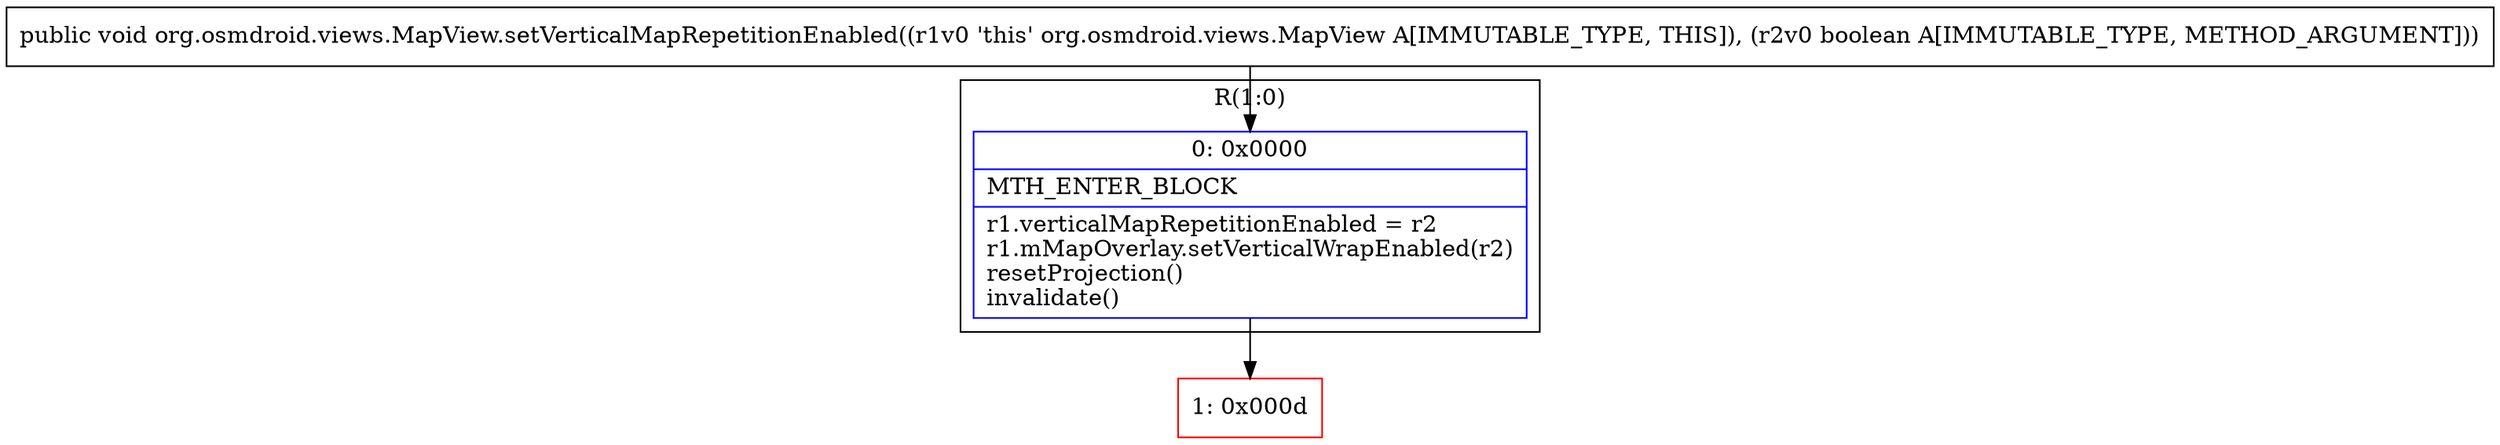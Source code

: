 digraph "CFG fororg.osmdroid.views.MapView.setVerticalMapRepetitionEnabled(Z)V" {
subgraph cluster_Region_2041024186 {
label = "R(1:0)";
node [shape=record,color=blue];
Node_0 [shape=record,label="{0\:\ 0x0000|MTH_ENTER_BLOCK\l|r1.verticalMapRepetitionEnabled = r2\lr1.mMapOverlay.setVerticalWrapEnabled(r2)\lresetProjection()\linvalidate()\l}"];
}
Node_1 [shape=record,color=red,label="{1\:\ 0x000d}"];
MethodNode[shape=record,label="{public void org.osmdroid.views.MapView.setVerticalMapRepetitionEnabled((r1v0 'this' org.osmdroid.views.MapView A[IMMUTABLE_TYPE, THIS]), (r2v0 boolean A[IMMUTABLE_TYPE, METHOD_ARGUMENT])) }"];
MethodNode -> Node_0;
Node_0 -> Node_1;
}

